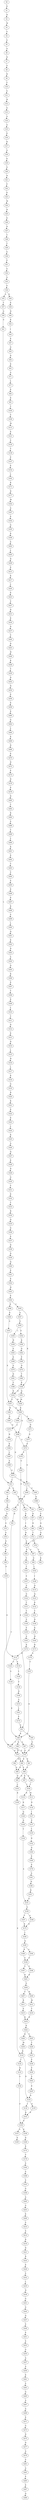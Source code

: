 strict digraph  {
	S0 -> S1 [ label = E ];
	S1 -> S2 [ label = D ];
	S2 -> S3 [ label = W ];
	S3 -> S4 [ label = V ];
	S4 -> S5 [ label = S ];
	S5 -> S6 [ label = A ];
	S6 -> S7 [ label = D ];
	S7 -> S8 [ label = G ];
	S8 -> S9 [ label = R ];
	S9 -> S10 [ label = Y ];
	S10 -> S11 [ label = S ];
	S11 -> S12 [ label = H ];
	S12 -> S13 [ label = G ];
	S13 -> S14 [ label = A ];
	S14 -> S15 [ label = A ];
	S15 -> S16 [ label = E ];
	S16 -> S17 [ label = R ];
	S17 -> S18 [ label = A ];
	S18 -> S19 [ label = E ];
	S19 -> S20 [ label = G ];
	S20 -> S21 [ label = N ];
	S21 -> S22 [ label = F ];
	S22 -> S23 [ label = E ];
	S23 -> S24 [ label = M ];
	S24 -> S25 [ label = N ];
	S25 -> S26 [ label = E ];
	S26 -> S27 [ label = D ];
	S27 -> S28 [ label = T ];
	S28 -> S29 [ label = T ];
	S29 -> S30 [ label = S ];
	S30 -> S31 [ label = P ];
	S31 -> S32 [ label = S ];
	S32 -> S33 [ label = A ];
	S33 -> S34 [ label = P ];
	S34 -> S35 [ label = A ];
	S34 -> S36 [ label = K ];
	S35 -> S37 [ label = T ];
	S36 -> S38 [ label = E ];
	S37 -> S39 [ label = G ];
	S38 -> S40 [ label = N ];
	S39 -> S41 [ label = G ];
	S40 -> S42 [ label = K ];
	S41 -> S43 [ label = L ];
	S42 -> S44 [ label = I ];
	S43 -> S45 [ label = S ];
	S43 -> S46 [ label = N ];
	S44 -> S47 [ label = E ];
	S45 -> S48 [ label = E ];
	S46 -> S49 [ label = T ];
	S47 -> S50 [ label = G ];
	S48 -> S51 [ label = I ];
	S48 -> S52 [ label = D ];
	S48 -> S53 [ label = E ];
	S48 -> S54 [ label = N ];
	S49 -> S55 [ label = E ];
	S50 -> S56 [ label = D ];
	S51 -> S57 [ label = K ];
	S52 -> S58 [ label = E ];
	S53 -> S59 [ label = A ];
	S53 -> S60 [ label = K ];
	S54 -> S61 [ label = H ];
	S55 -> S62 [ label = Q ];
	S56 -> S63 [ label = E ];
	S57 -> S64 [ label = K ];
	S58 -> S65 [ label = I ];
	S59 -> S66 [ label = G ];
	S60 -> S67 [ label = A ];
	S60 -> S68 [ label = T ];
	S60 -> S69 [ label = Q ];
	S61 -> S68 [ label = T ];
	S62 -> S70 [ label = G ];
	S63 -> S71 [ label = A ];
	S64 -> S72 [ label = T ];
	S65 -> S73 [ label = R ];
	S66 -> S74 [ label = E ];
	S67 -> S74 [ label = E ];
	S68 -> S75 [ label = Q ];
	S68 -> S74 [ label = E ];
	S69 -> S75 [ label = Q ];
	S70 -> S76 [ label = G ];
	S71 -> S77 [ label = L ];
	S72 -> S78 [ label = T ];
	S73 -> S79 [ label = A ];
	S74 -> S80 [ label = E ];
	S74 -> S81 [ label = K ];
	S74 -> S82 [ label = Q ];
	S75 -> S80 [ label = E ];
	S76 -> S83 [ label = D ];
	S77 -> S84 [ label = E ];
	S78 -> S85 [ label = Y ];
	S79 -> S86 [ label = D ];
	S79 -> S87 [ label = A ];
	S80 -> S88 [ label = E ];
	S80 -> S89 [ label = D ];
	S81 -> S88 [ label = E ];
	S82 -> S89 [ label = D ];
	S83 -> S90 [ label = Q ];
	S84 -> S91 [ label = E ];
	S85 -> S92 [ label = K ];
	S86 -> S93 [ label = S ];
	S87 -> S94 [ label = G ];
	S88 -> S95 [ label = N ];
	S88 -> S96 [ label = E ];
	S88 -> S97 [ label = D ];
	S89 -> S95 [ label = N ];
	S90 -> S99 [ label = T ];
	S91 -> S100 [ label = T ];
	S93 -> S101 [ label = T ];
	S94 -> S102 [ label = I ];
	S95 -> S103 [ label = L ];
	S96 -> S104 [ label = I ];
	S97 -> S104 [ label = I ];
	S99 -> S105 [ label = E ];
	S100 -> S106 [ label = V ];
	S101 -> S107 [ label = S ];
	S102 -> S108 [ label = I ];
	S103 -> S109 [ label = K ];
	S104 -> S110 [ label = R ];
	S104 -> S111 [ label = M ];
	S105 -> S112 [ label = D ];
	S106 -> S113 [ label = M ];
	S107 -> S114 [ label = A ];
	S108 -> S115 [ label = Q ];
	S109 -> S116 [ label = K ];
	S110 -> S117 [ label = K ];
	S111 -> S118 [ label = D ];
	S112 -> S119 [ label = A ];
	S112 -> S120 [ label = C ];
	S113 -> S121 [ label = E ];
	S114 -> S122 [ label = G ];
	S115 -> S123 [ label = Q ];
	S116 -> S124 [ label = I ];
	S116 -> S125 [ label = D ];
	S117 -> S126 [ label = Q ];
	S118 -> S127 [ label = I ];
	S119 -> S128 [ label = L ];
	S120 -> S129 [ label = A ];
	S121 -> S130 [ label = V ];
	S122 -> S131 [ label = T ];
	S123 -> S132 [ label = K ];
	S124 -> S133 [ label = H ];
	S125 -> S134 [ label = I ];
	S125 -> S135 [ label = D ];
	S126 -> S136 [ label = D ];
	S127 -> S137 [ label = P ];
	S128 -> S138 [ label = V ];
	S129 -> S60 [ label = K ];
	S130 -> S139 [ label = T ];
	S131 -> S140 [ label = T ];
	S132 -> S141 [ label = Y ];
	S133 -> S142 [ label = S ];
	S134 -> S143 [ label = K ];
	S135 -> S143 [ label = K ];
	S136 -> S144 [ label = L ];
	S137 -> S145 [ label = L ];
	S138 -> S146 [ label = D ];
	S139 -> S147 [ label = P ];
	S140 -> S148 [ label = S ];
	S141 -> S149 [ label = R ];
	S142 -> S150 [ label = P ];
	S143 -> S150 [ label = P ];
	S144 -> S151 [ label = A ];
	S145 -> S152 [ label = D ];
	S146 -> S153 [ label = A ];
	S147 -> S154 [ label = E ];
	S148 -> S155 [ label = F ];
	S149 -> S156 [ label = K ];
	S150 -> S157 [ label = G ];
	S150 -> S158 [ label = R ];
	S151 -> S159 [ label = A ];
	S152 -> S160 [ label = D ];
	S153 -> S161 [ label = L ];
	S154 -> S162 [ label = L ];
	S155 -> S163 [ label = A ];
	S156 -> S164 [ label = H ];
	S157 -> S165 [ label = E ];
	S158 -> S166 [ label = D ];
	S159 -> S167 [ label = V ];
	S159 -> S168 [ label = A ];
	S160 -> S169 [ label = P ];
	S161 -> S170 [ label = F ];
	S162 -> S171 [ label = K ];
	S163 -> S172 [ label = K ];
	S164 -> S173 [ label = R ];
	S166 -> S174 [ label = E ];
	S167 -> S175 [ label = K ];
	S168 -> S175 [ label = K ];
	S169 -> S176 [ label = E ];
	S170 -> S53 [ label = E ];
	S171 -> S177 [ label = D ];
	S172 -> S112 [ label = D ];
	S173 -> S178 [ label = S ];
	S174 -> S179 [ label = V ];
	S175 -> S180 [ label = I ];
	S176 -> S181 [ label = A ];
	S177 -> S182 [ label = M ];
	S178 -> S183 [ label = V ];
	S179 -> S184 [ label = S ];
	S180 -> S185 [ label = Q ];
	S181 -> S186 [ label = N ];
	S182 -> S187 [ label = A ];
	S183 -> S60 [ label = K ];
	S184 -> S188 [ label = S ];
	S185 -> S189 [ label = R ];
	S185 -> S190 [ label = A ];
	S186 -> S191 [ label = K ];
	S187 -> S192 [ label = E ];
	S188 -> S193 [ label = S ];
	S189 -> S194 [ label = S ];
	S190 -> S194 [ label = S ];
	S191 -> S151 [ label = A ];
	S192 -> S195 [ label = G ];
	S193 -> S196 [ label = G ];
	S194 -> S197 [ label = Y ];
	S194 -> S198 [ label = F ];
	S195 -> S199 [ label = K ];
	S196 -> S200 [ label = A ];
	S197 -> S201 [ label = R ];
	S198 -> S201 [ label = R ];
	S199 -> S202 [ label = S ];
	S200 -> S203 [ label = G ];
	S201 -> S204 [ label = G ];
	S202 -> S205 [ label = L ];
	S203 -> S206 [ label = E ];
	S204 -> S207 [ label = Y ];
	S204 -> S208 [ label = H ];
	S205 -> S209 [ label = D ];
	S206 -> S210 [ label = S ];
	S207 -> S211 [ label = R ];
	S208 -> S212 [ label = M ];
	S209 -> S213 [ label = E ];
	S210 -> S214 [ label = S ];
	S211 -> S215 [ label = S ];
	S212 -> S216 [ label = T ];
	S213 -> S217 [ label = K ];
	S214 -> S218 [ label = R ];
	S215 -> S219 [ label = R ];
	S216 -> S219 [ label = R ];
	S217 -> S220 [ label = L ];
	S218 -> S221 [ label = D ];
	S219 -> S222 [ label = K ];
	S220 -> S223 [ label = E ];
	S221 -> S224 [ label = R ];
	S222 -> S225 [ label = V ];
	S222 -> S226 [ label = K ];
	S223 -> S227 [ label = V ];
	S224 -> S228 [ label = E ];
	S225 -> S229 [ label = T ];
	S226 -> S230 [ label = M ];
	S227 -> S231 [ label = D ];
	S228 -> S232 [ label = S ];
	S229 -> S233 [ label = A ];
	S230 -> S116 [ label = K ];
	S231 -> S234 [ label = E ];
	S232 -> S235 [ label = L ];
	S233 -> S236 [ label = P ];
	S234 -> S237 [ label = D ];
	S235 -> S238 [ label = N ];
	S236 -> S239 [ label = P ];
	S237 -> S240 [ label = V ];
	S238 -> S241 [ label = G ];
	S239 -> S242 [ label = S ];
	S240 -> S243 [ label = D ];
	S241 -> S244 [ label = G ];
	S242 -> S245 [ label = E ];
	S243 -> S246 [ label = H ];
	S244 -> S247 [ label = Q ];
	S245 -> S125 [ label = D ];
	S246 -> S248 [ label = K ];
	S247 -> S249 [ label = S ];
	S248 -> S250 [ label = T ];
	S249 -> S251 [ label = E ];
	S250 -> S252 [ label = D ];
	S251 -> S253 [ label = S ];
	S252 -> S254 [ label = N ];
	S253 -> S255 [ label = G ];
	S254 -> S256 [ label = E ];
	S255 -> S257 [ label = A ];
	S256 -> S258 [ label = E ];
	S257 -> S259 [ label = A ];
	S258 -> S260 [ label = E ];
	S259 -> S261 [ label = E ];
	S260 -> S262 [ label = G ];
	S261 -> S263 [ label = S ];
	S262 -> S264 [ label = L ];
	S263 -> S265 [ label = G ];
	S264 -> S266 [ label = K ];
	S265 -> S267 [ label = A ];
	S266 -> S268 [ label = D ];
	S267 -> S269 [ label = A ];
	S268 -> S270 [ label = E ];
	S269 -> S271 [ label = E ];
	S270 -> S272 [ label = D ];
	S271 -> S273 [ label = G ];
	S272 -> S274 [ label = P ];
	S273 -> S275 [ label = D ];
	S274 -> S276 [ label = D ];
	S275 -> S277 [ label = D ];
	S276 -> S278 [ label = E ];
	S277 -> S279 [ label = A ];
	S278 -> S280 [ label = D ];
	S279 -> S281 [ label = S ];
	S280 -> S282 [ label = T ];
	S281 -> S283 [ label = A ];
	S282 -> S284 [ label = K ];
	S283 -> S285 [ label = P ];
	S284 -> S286 [ label = S ];
	S285 -> S287 [ label = E ];
	S286 -> S288 [ label = T ];
	S287 -> S289 [ label = Q ];
	S288 -> S290 [ label = L ];
	S290 -> S291 [ label = K ];
	S291 -> S292 [ label = E ];
	S292 -> S293 [ label = T ];
	S293 -> S294 [ label = V ];
	S294 -> S295 [ label = S ];
	S295 -> S296 [ label = E ];
	S296 -> S297 [ label = E ];
	S297 -> S298 [ label = K ];
	S298 -> S299 [ label = S ];
	S299 -> S300 [ label = L ];
	S300 -> S301 [ label = Q ];
	S301 -> S302 [ label = E ];
	S302 -> S303 [ label = D ];
	S303 -> S304 [ label = S ];
	S304 -> S305 [ label = Q ];
	S305 -> S306 [ label = K ];
	S306 -> S307 [ label = E ];
	S307 -> S308 [ label = T ];
	S308 -> S309 [ label = E ];
	S309 -> S310 [ label = L ];
	S310 -> S311 [ label = T ];
	S311 -> S312 [ label = D ];
	S312 -> S313 [ label = E ];
	S313 -> S314 [ label = D ];
	S314 -> S315 [ label = L ];
	S315 -> S316 [ label = H ];
	S316 -> S317 [ label = L ];
	S317 -> S318 [ label = K ];
	S318 -> S319 [ label = G ];
	S319 -> S320 [ label = R ];
	S320 -> S321 [ label = K ];
	S321 -> S322 [ label = E ];
	S322 -> S323 [ label = E ];
	S323 -> S324 [ label = L ];
	S324 -> S325 [ label = K ];
	S325 -> S326 [ label = A ];
	S326 -> S327 [ label = Q ];
	S327 -> S328 [ label = E ];
	S328 -> S329 [ label = D ];
	S329 -> S330 [ label = G ];
	S330 -> S331 [ label = V ];
	S331 -> S332 [ label = E ];
	S332 -> S333 [ label = T ];
	S333 -> S334 [ label = R ];
	S334 -> S335 [ label = Q ];
	S335 -> S336 [ label = G ];
	S336 -> S337 [ label = E ];
	S337 -> S338 [ label = D ];
	S338 -> S339 [ label = D ];
	S339 -> S340 [ label = Q ];
	S340 -> S341 [ label = E ];
	S341 -> S342 [ label = E ];
	S342 -> S343 [ label = H ];
	S343 -> S344 [ label = E ];
	S344 -> S345 [ label = V ];
	S344 -> S346 [ label = D ];
	S345 -> S347 [ label = A ];
	S345 -> S348 [ label = K ];
	S346 -> S349 [ label = E ];
	S347 -> S350 [ label = S ];
	S348 -> S351 [ label = Q ];
	S348 -> S352 [ label = K ];
	S349 -> S353 [ label = G ];
	S350 -> S354 [ label = E ];
	S350 -> S355 [ label = L ];
	S351 -> S356 [ label = M ];
	S352 -> S357 [ label = E ];
	S352 -> S356 [ label = M ];
	S353 -> S357 [ label = E ];
	S354 -> S358 [ label = K ];
	S355 -> S359 [ label = H ];
	S356 -> S360 [ label = K ];
	S357 -> S360 [ label = K ];
	S357 -> S361 [ label = R ];
	S358 -> S362 [ label = Q ];
	S359 -> S363 [ label = S ];
	S360 -> S364 [ label = I ];
	S360 -> S365 [ label = S ];
	S360 -> S366 [ label = Q ];
	S361 -> S367 [ label = G ];
	S362 -> S368 [ label = P ];
	S363 -> S369 [ label = E ];
	S364 -> S370 [ label = L ];
	S365 -> S371 [ label = N ];
	S366 -> S372 [ label = E ];
	S366 -> S373 [ label = D ];
	S367 -> S366 [ label = Q ];
	S368 -> S374 [ label = N ];
	S369 -> S375 [ label = S ];
	S370 -> S376 [ label = H ];
	S371 -> S377 [ label = E ];
	S372 -> S378 [ label = F ];
	S372 -> S379 [ label = E ];
	S373 -> S379 [ label = E ];
	S373 -> S43 [ label = L ];
	S374 -> S380 [ label = T ];
	S375 -> S381 [ label = D ];
	S376 -> S382 [ label = K ];
	S377 -> S372 [ label = E ];
	S378 -> S383 [ label = G ];
	S379 -> S384 [ label = P ];
	S379 -> S385 [ label = L ];
	S380 -> S348 [ label = K ];
	S381 -> S386 [ label = V ];
	S382 -> S387 [ label = L ];
	S383 -> S48 [ label = E ];
	S384 -> S388 [ label = Q ];
	S385 -> S48 [ label = E ];
	S386 -> S352 [ label = K ];
	S387 -> S389 [ label = A ];
	S388 -> S390 [ label = T ];
	S389 -> S373 [ label = D ];
	S390 -> S391 [ label = S ];
	S391 -> S392 [ label = Q ];
	S392 -> S393 [ label = Q ];
	S393 -> S79 [ label = A ];
}
